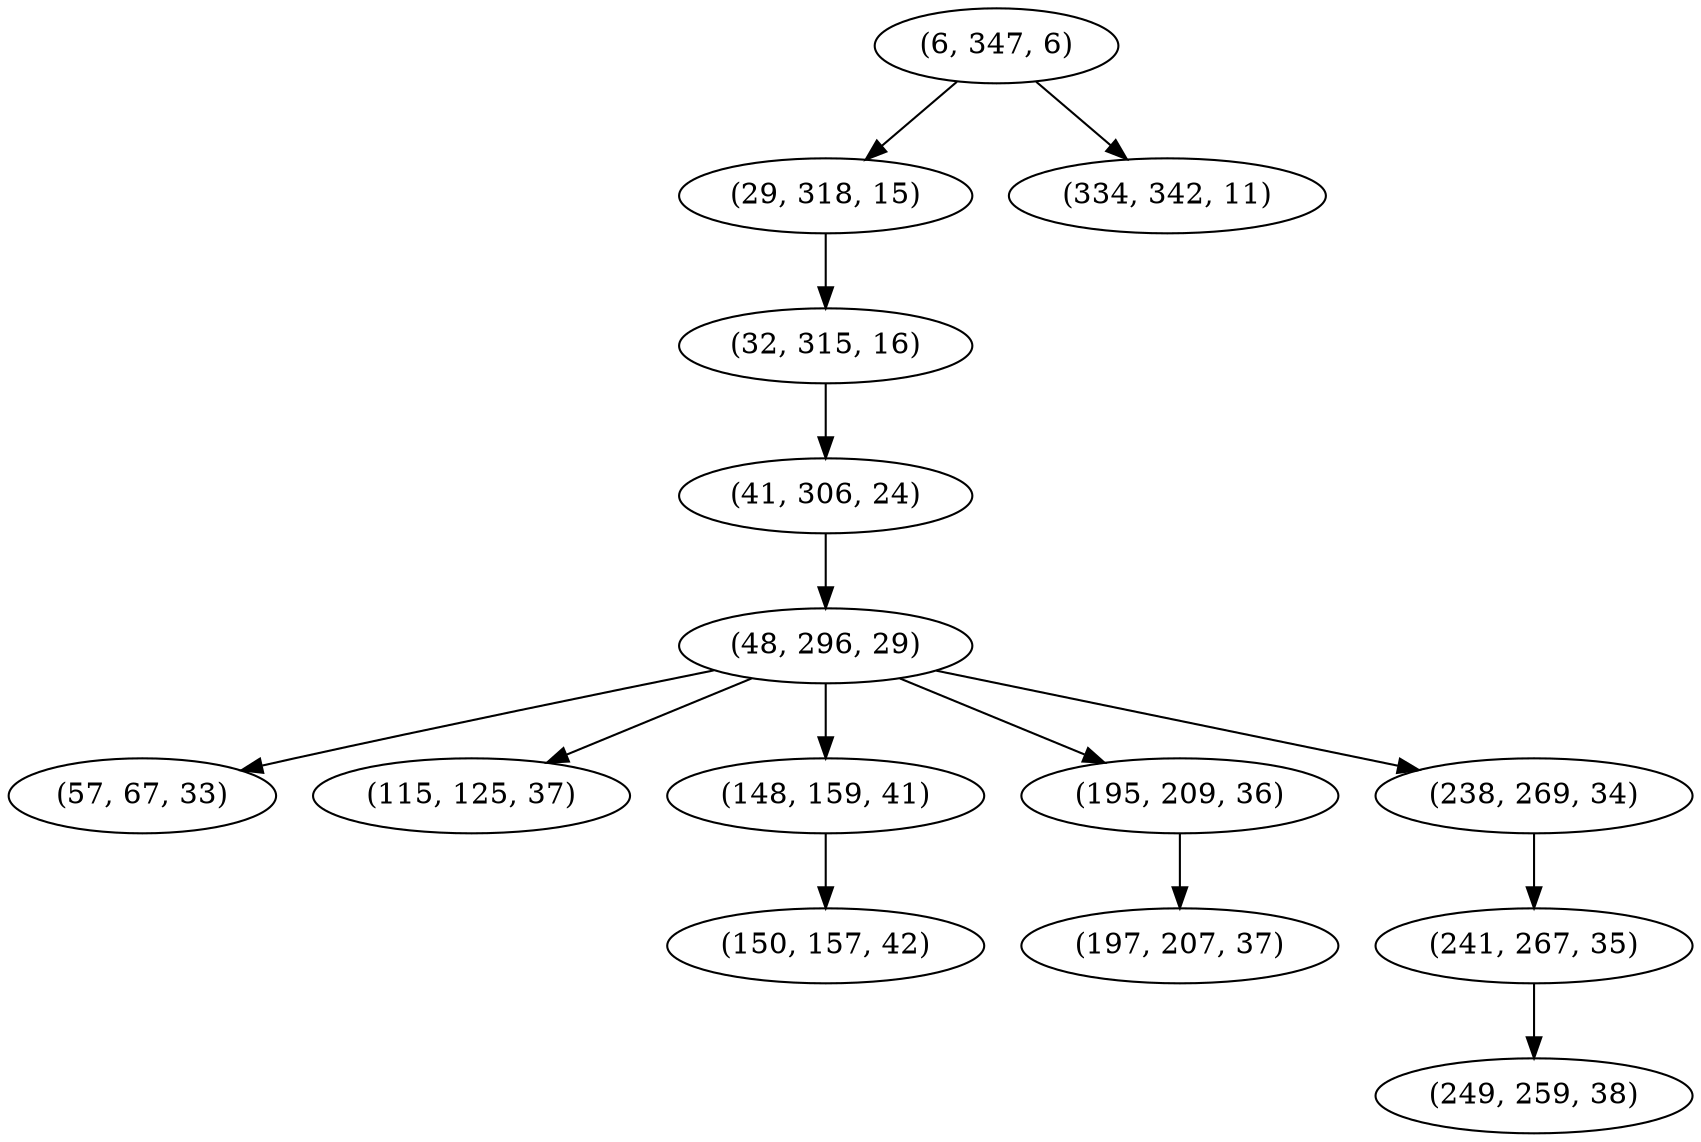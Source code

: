 digraph tree {
    "(6, 347, 6)";
    "(29, 318, 15)";
    "(32, 315, 16)";
    "(41, 306, 24)";
    "(48, 296, 29)";
    "(57, 67, 33)";
    "(115, 125, 37)";
    "(148, 159, 41)";
    "(150, 157, 42)";
    "(195, 209, 36)";
    "(197, 207, 37)";
    "(238, 269, 34)";
    "(241, 267, 35)";
    "(249, 259, 38)";
    "(334, 342, 11)";
    "(6, 347, 6)" -> "(29, 318, 15)";
    "(6, 347, 6)" -> "(334, 342, 11)";
    "(29, 318, 15)" -> "(32, 315, 16)";
    "(32, 315, 16)" -> "(41, 306, 24)";
    "(41, 306, 24)" -> "(48, 296, 29)";
    "(48, 296, 29)" -> "(57, 67, 33)";
    "(48, 296, 29)" -> "(115, 125, 37)";
    "(48, 296, 29)" -> "(148, 159, 41)";
    "(48, 296, 29)" -> "(195, 209, 36)";
    "(48, 296, 29)" -> "(238, 269, 34)";
    "(148, 159, 41)" -> "(150, 157, 42)";
    "(195, 209, 36)" -> "(197, 207, 37)";
    "(238, 269, 34)" -> "(241, 267, 35)";
    "(241, 267, 35)" -> "(249, 259, 38)";
}

